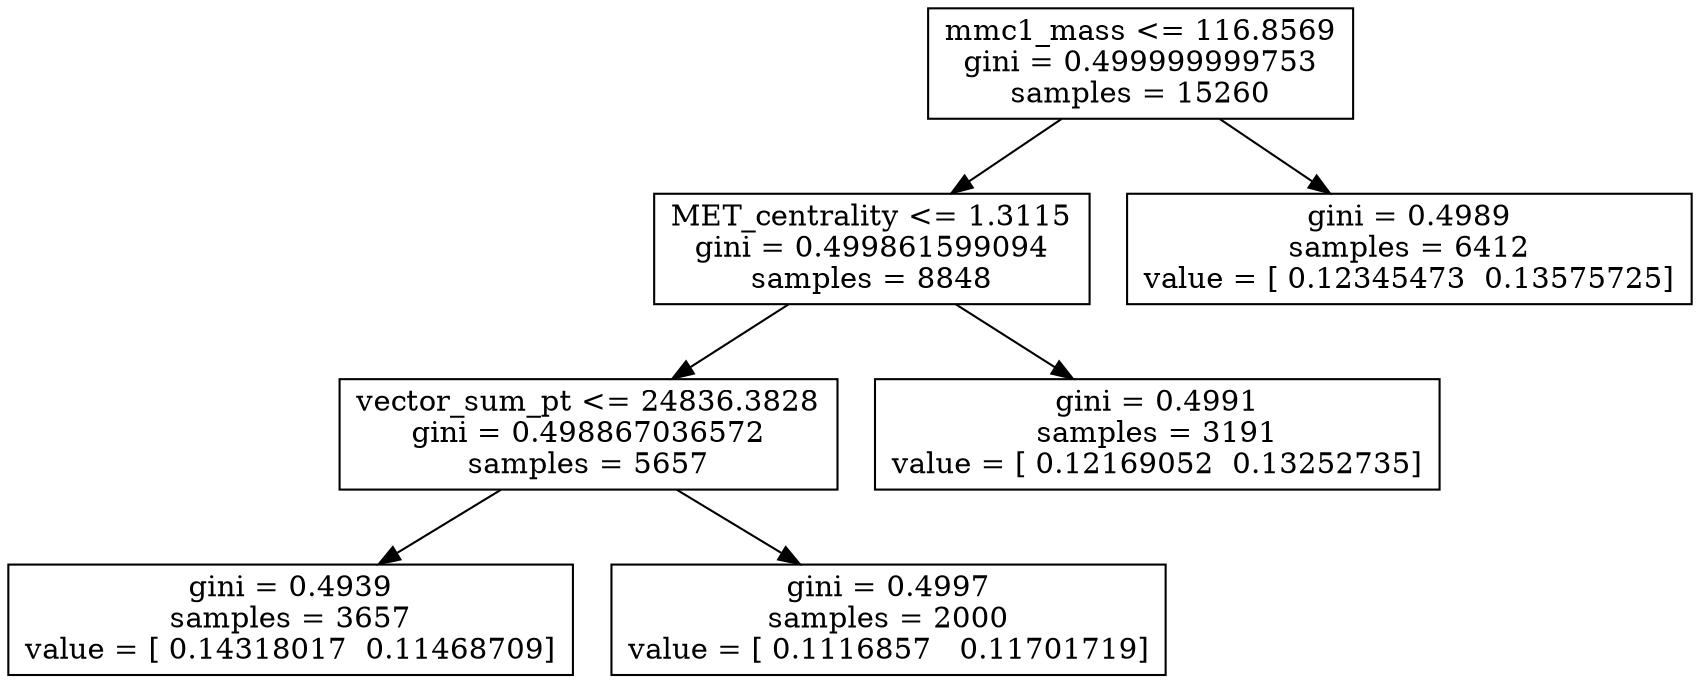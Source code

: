 digraph Tree {
0 [label="mmc1_mass <= 116.8569\ngini = 0.499999999753\nsamples = 15260", shape="box"] ;
1 [label="MET_centrality <= 1.3115\ngini = 0.499861599094\nsamples = 8848", shape="box"] ;
0 -> 1 ;
2 [label="vector_sum_pt <= 24836.3828\ngini = 0.498867036572\nsamples = 5657", shape="box"] ;
1 -> 2 ;
3 [label="gini = 0.4939\nsamples = 3657\nvalue = [ 0.14318017  0.11468709]", shape="box"] ;
2 -> 3 ;
4 [label="gini = 0.4997\nsamples = 2000\nvalue = [ 0.1116857   0.11701719]", shape="box"] ;
2 -> 4 ;
5 [label="gini = 0.4991\nsamples = 3191\nvalue = [ 0.12169052  0.13252735]", shape="box"] ;
1 -> 5 ;
6 [label="gini = 0.4989\nsamples = 6412\nvalue = [ 0.12345473  0.13575725]", shape="box"] ;
0 -> 6 ;
}